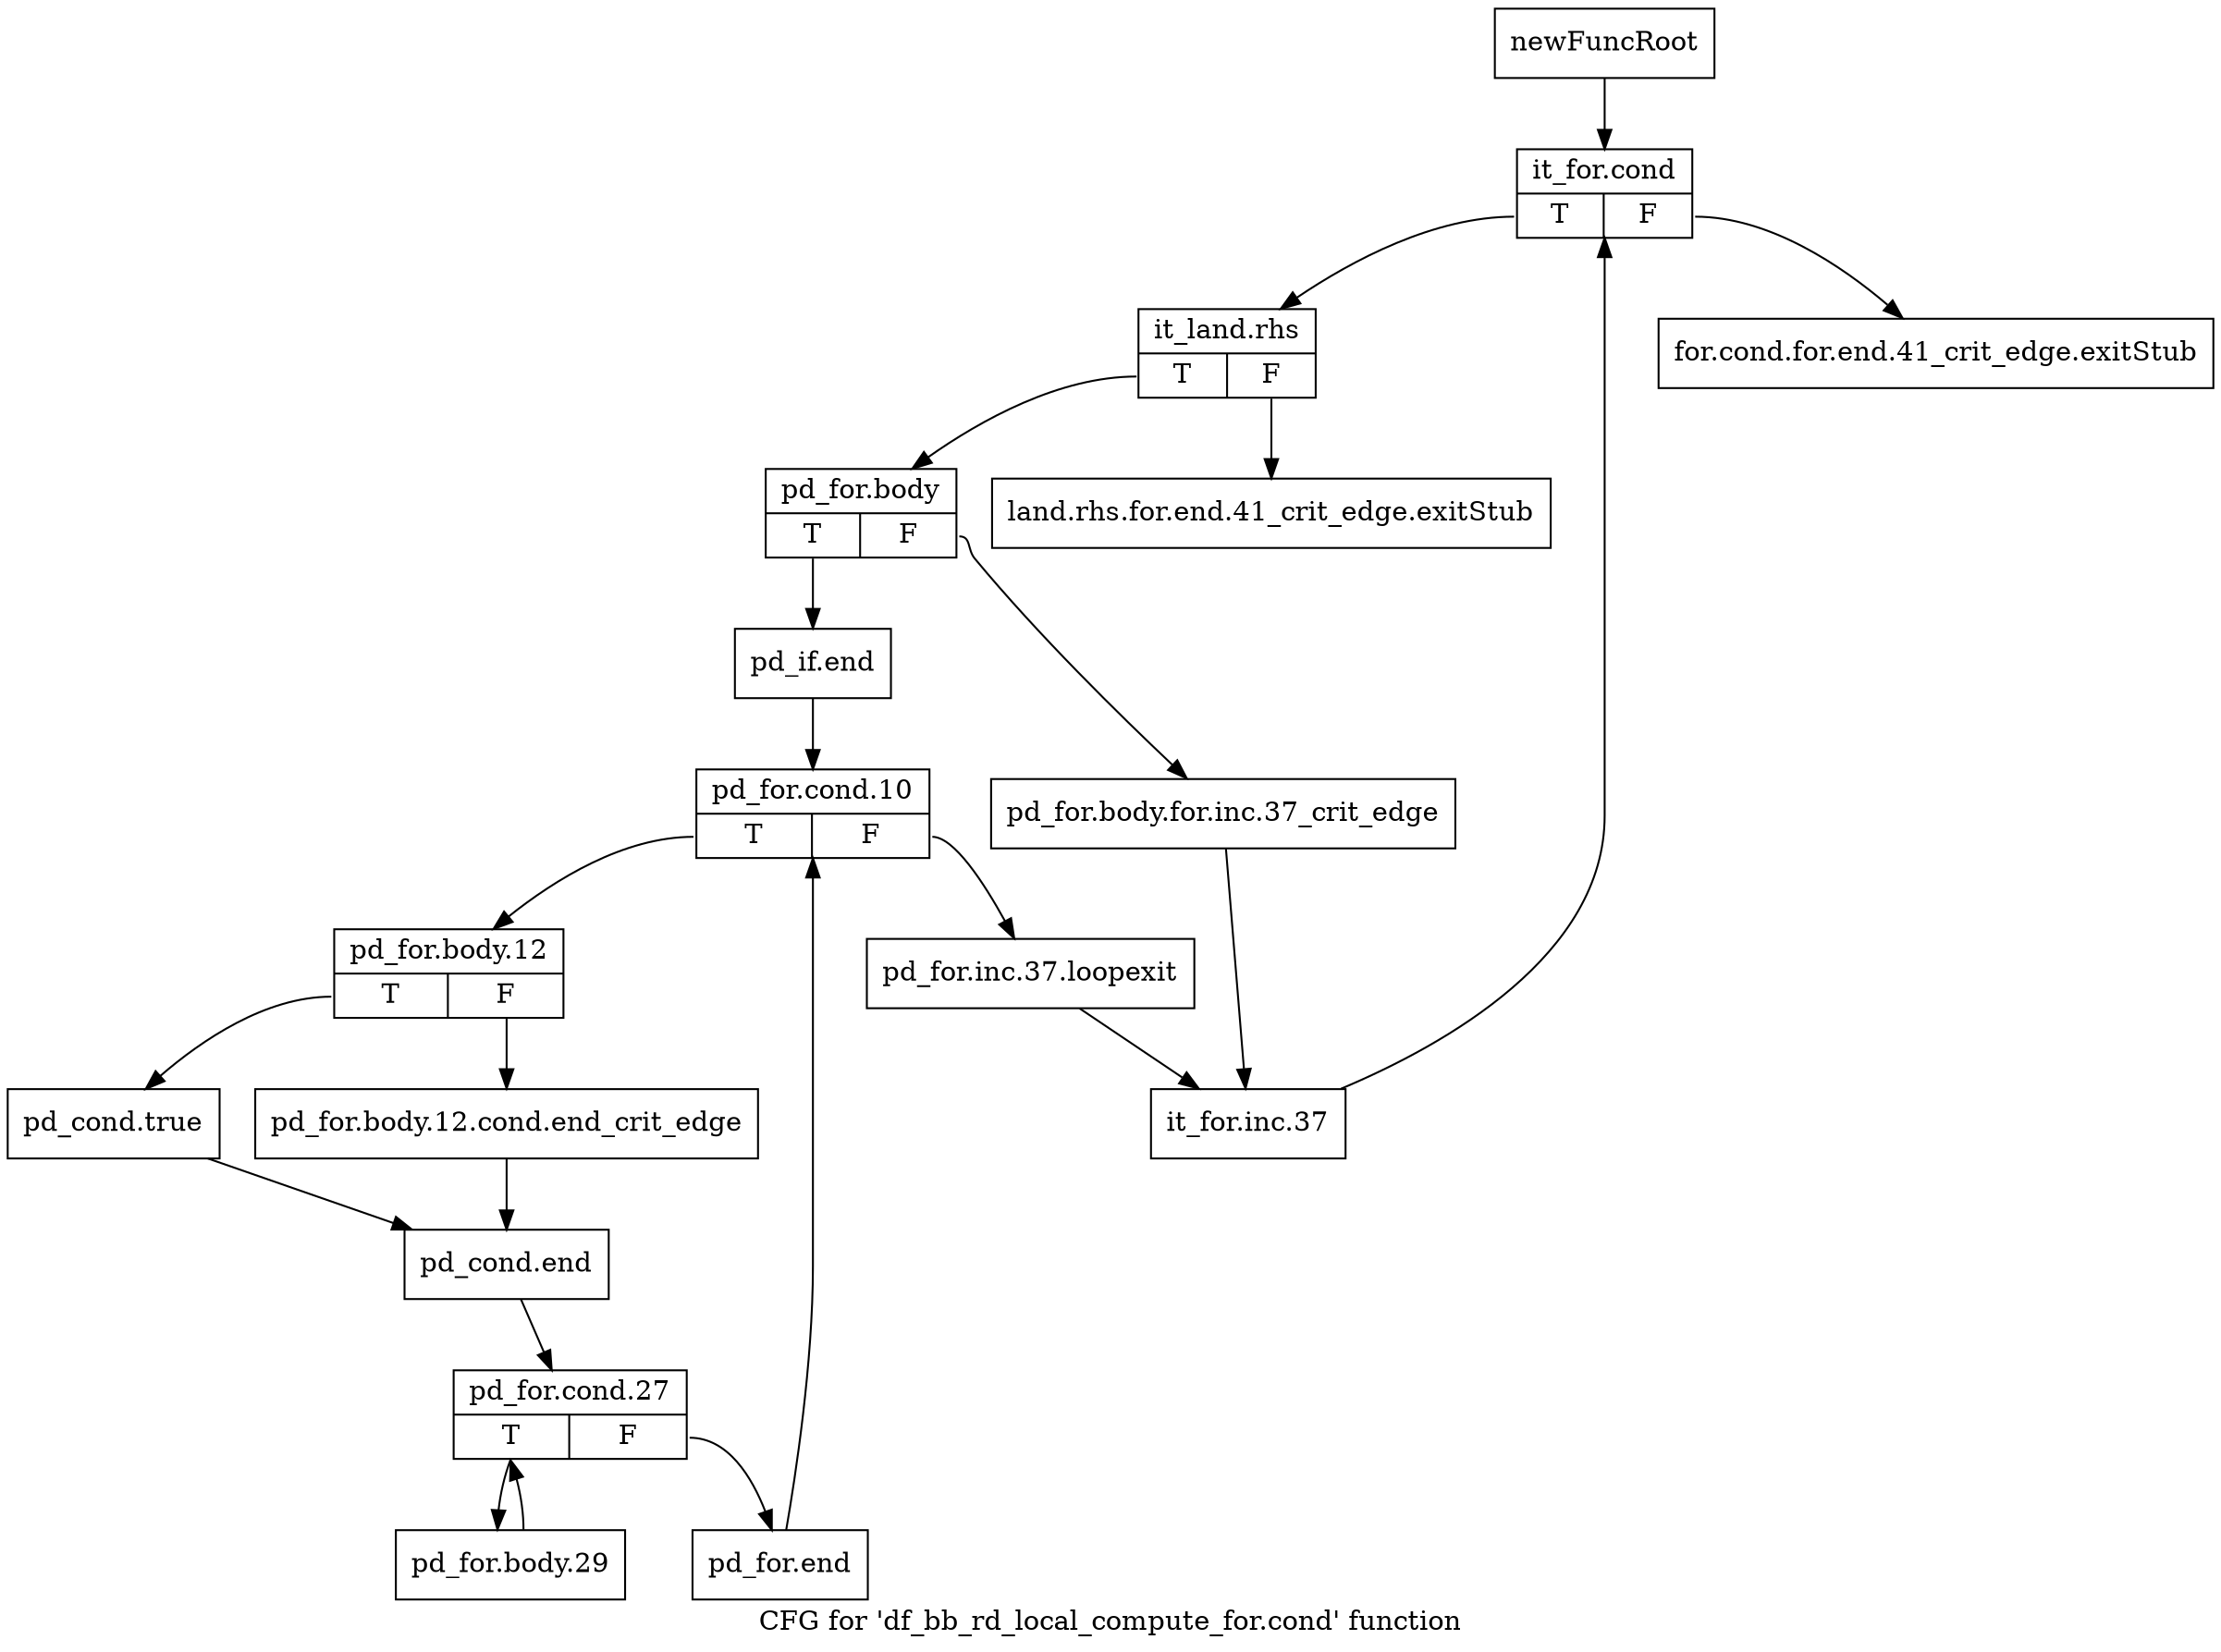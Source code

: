 digraph "CFG for 'df_bb_rd_local_compute_for.cond' function" {
	label="CFG for 'df_bb_rd_local_compute_for.cond' function";

	Node0xab4f270 [shape=record,label="{newFuncRoot}"];
	Node0xab4f270 -> Node0xab4f360;
	Node0xab4f2c0 [shape=record,label="{for.cond.for.end.41_crit_edge.exitStub}"];
	Node0xab4f310 [shape=record,label="{land.rhs.for.end.41_crit_edge.exitStub}"];
	Node0xab4f360 [shape=record,label="{it_for.cond|{<s0>T|<s1>F}}"];
	Node0xab4f360:s0 -> Node0xab4f3b0;
	Node0xab4f360:s1 -> Node0xab4f2c0;
	Node0xab4f3b0 [shape=record,label="{it_land.rhs|{<s0>T|<s1>F}}"];
	Node0xab4f3b0:s0 -> Node0xab4f400;
	Node0xab4f3b0:s1 -> Node0xab4f310;
	Node0xab4f400 [shape=record,label="{pd_for.body|{<s0>T|<s1>F}}"];
	Node0xab4f400:s0 -> Node0xab50530;
	Node0xab4f400:s1 -> Node0xab4f450;
	Node0xab4f450 [shape=record,label="{pd_for.body.for.inc.37_crit_edge}"];
	Node0xab4f450 -> Node0xab50620;
	Node0xab50530 [shape=record,label="{pd_if.end}"];
	Node0xab50530 -> Node0xab50580;
	Node0xab50580 [shape=record,label="{pd_for.cond.10|{<s0>T|<s1>F}}"];
	Node0xab50580:s0 -> Node0xab50670;
	Node0xab50580:s1 -> Node0xab505d0;
	Node0xab505d0 [shape=record,label="{pd_for.inc.37.loopexit}"];
	Node0xab505d0 -> Node0xab50620;
	Node0xab50620 [shape=record,label="{it_for.inc.37}"];
	Node0xab50620 -> Node0xab4f360;
	Node0xab50670 [shape=record,label="{pd_for.body.12|{<s0>T|<s1>F}}"];
	Node0xab50670:s0 -> Node0xab50710;
	Node0xab50670:s1 -> Node0xab506c0;
	Node0xab506c0 [shape=record,label="{pd_for.body.12.cond.end_crit_edge}"];
	Node0xab506c0 -> Node0xab50760;
	Node0xab50710 [shape=record,label="{pd_cond.true}"];
	Node0xab50710 -> Node0xab50760;
	Node0xab50760 [shape=record,label="{pd_cond.end}"];
	Node0xab50760 -> Node0xab507b0;
	Node0xab507b0 [shape=record,label="{pd_for.cond.27|{<s0>T|<s1>F}}"];
	Node0xab507b0:s0 -> Node0xab50850;
	Node0xab507b0:s1 -> Node0xab50800;
	Node0xab50800 [shape=record,label="{pd_for.end}"];
	Node0xab50800 -> Node0xab50580;
	Node0xab50850 [shape=record,label="{pd_for.body.29}"];
	Node0xab50850 -> Node0xab507b0;
}
